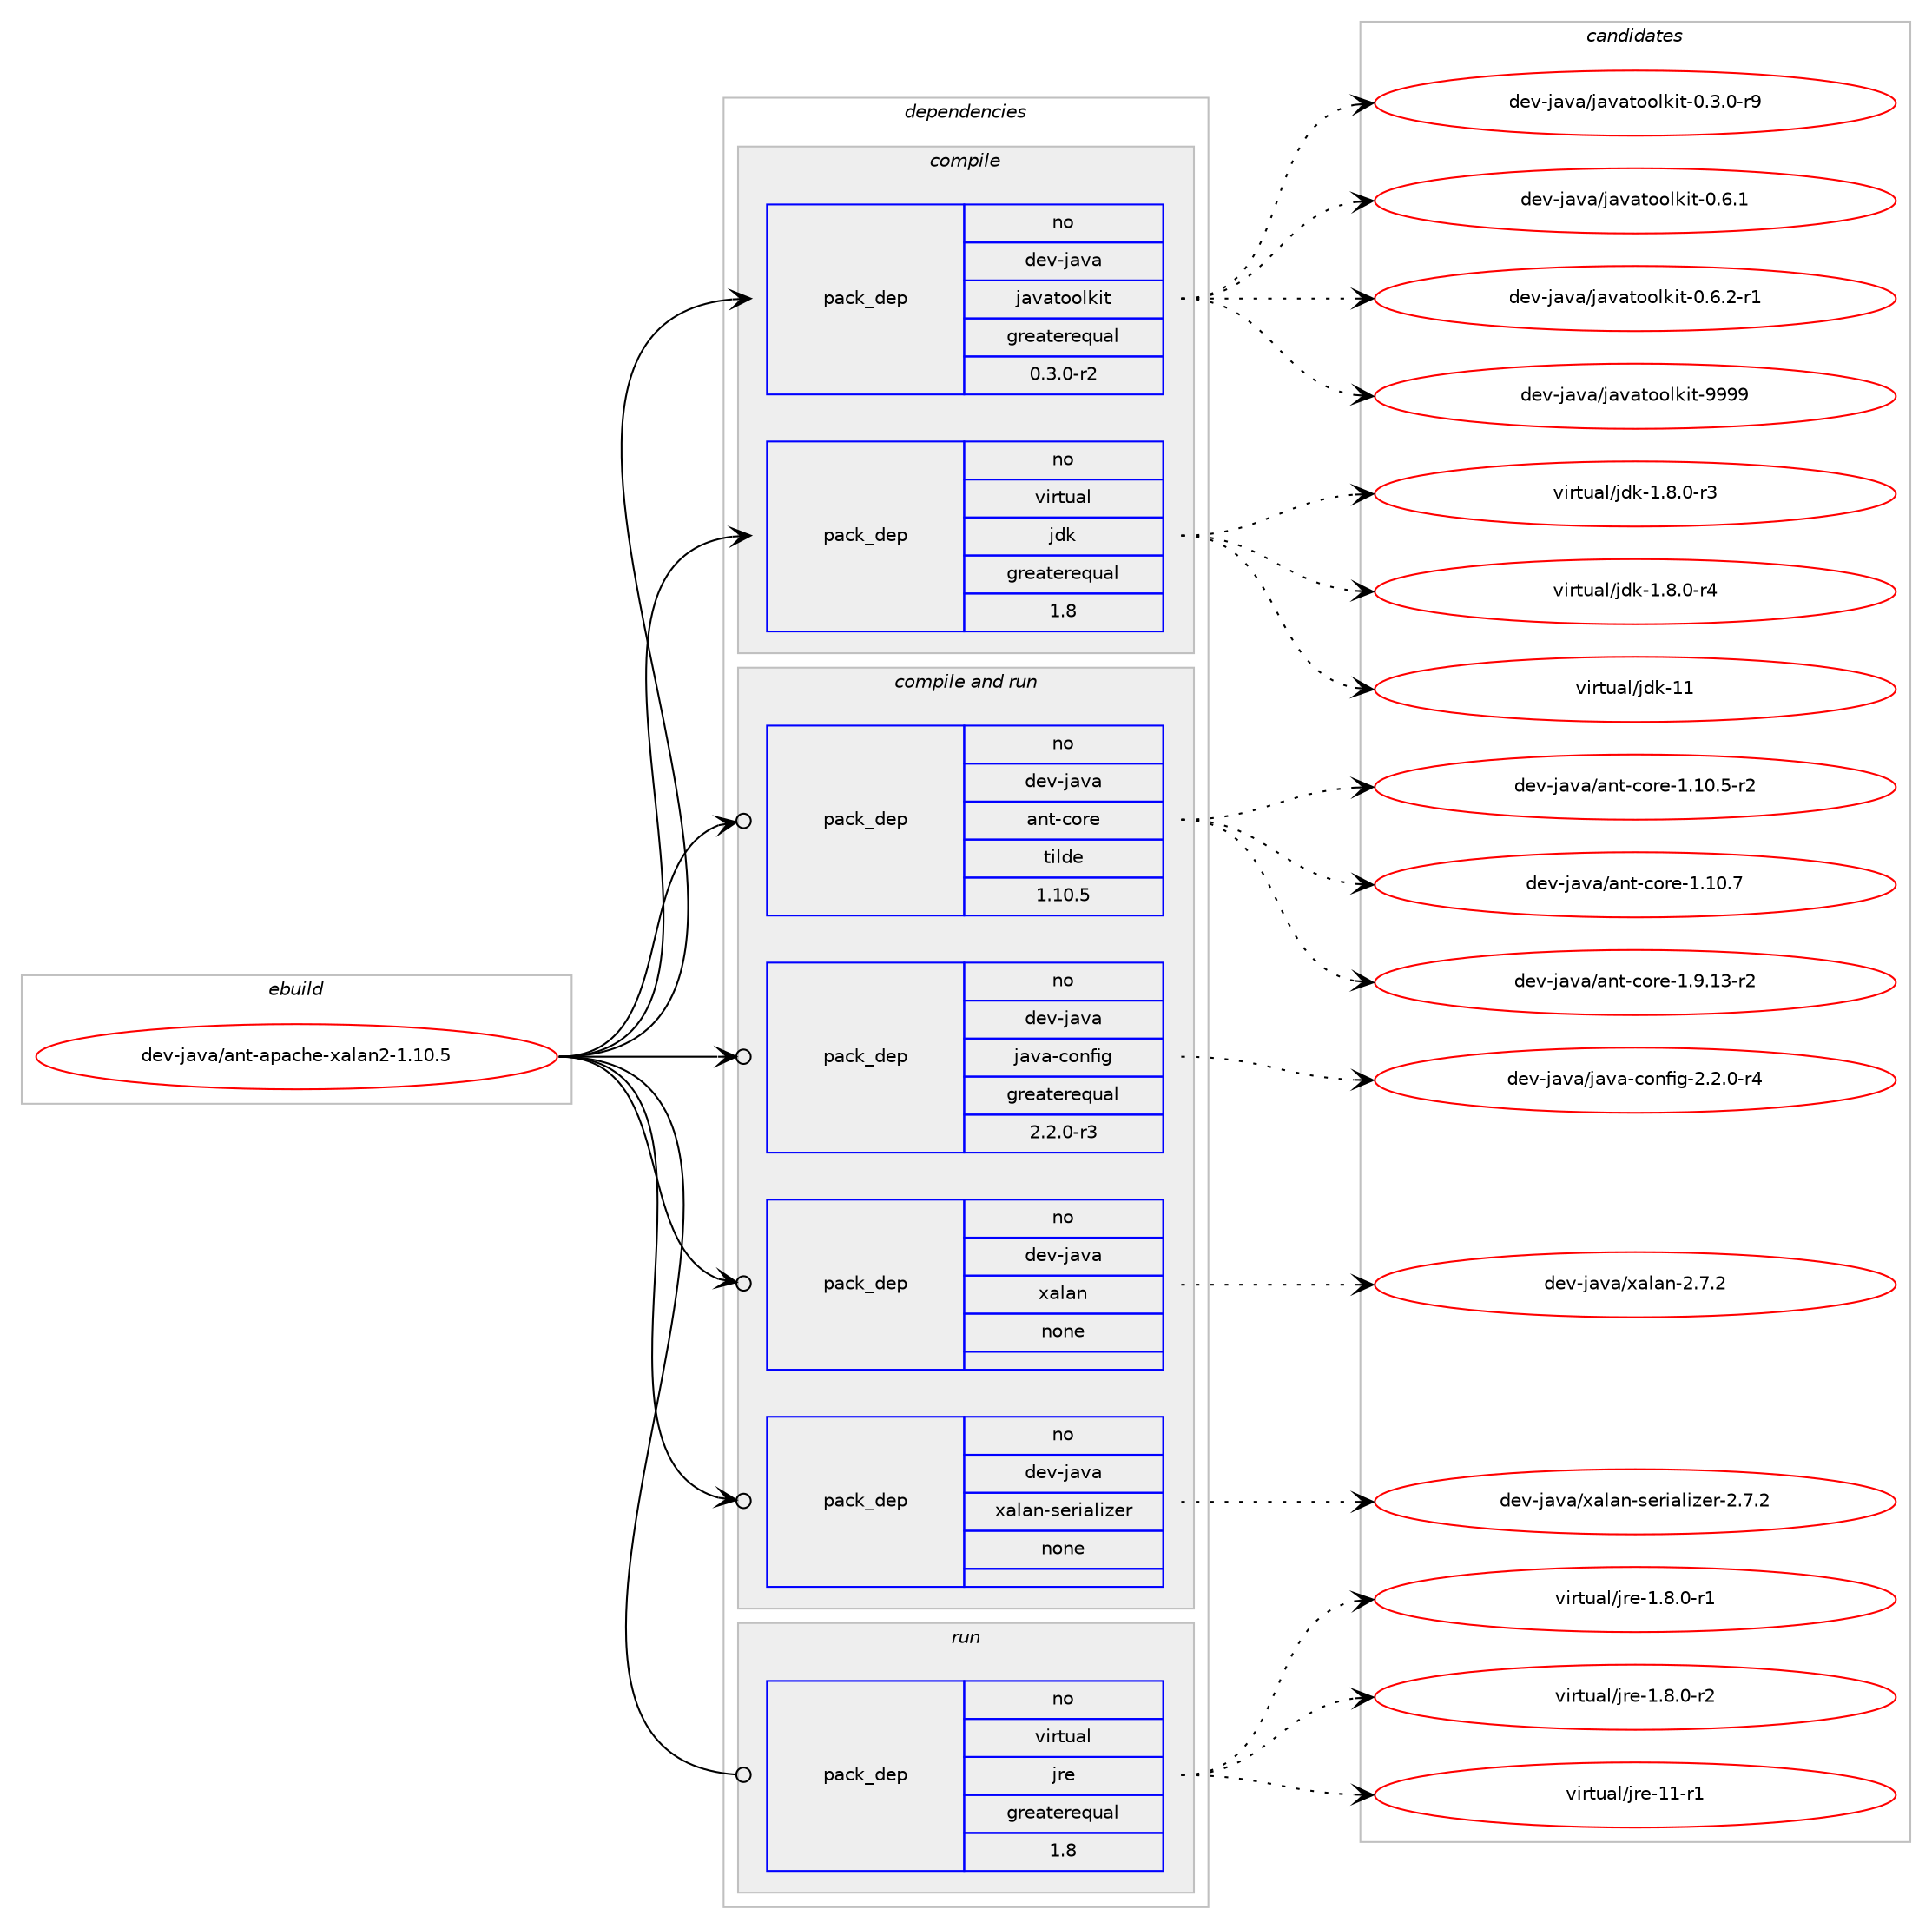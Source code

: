 digraph prolog {

# *************
# Graph options
# *************

newrank=true;
concentrate=true;
compound=true;
graph [rankdir=LR,fontname=Helvetica,fontsize=10,ranksep=1.5];#, ranksep=2.5, nodesep=0.2];
edge  [arrowhead=vee];
node  [fontname=Helvetica,fontsize=10];

# **********
# The ebuild
# **********

subgraph cluster_leftcol {
color=gray;
rank=same;
label=<<i>ebuild</i>>;
id [label="dev-java/ant-apache-xalan2-1.10.5", color=red, width=4, href="../dev-java/ant-apache-xalan2-1.10.5.svg"];
}

# ****************
# The dependencies
# ****************

subgraph cluster_midcol {
color=gray;
label=<<i>dependencies</i>>;
subgraph cluster_compile {
fillcolor="#eeeeee";
style=filled;
label=<<i>compile</i>>;
subgraph pack410972 {
dependency550690 [label=<<TABLE BORDER="0" CELLBORDER="1" CELLSPACING="0" CELLPADDING="4" WIDTH="220"><TR><TD ROWSPAN="6" CELLPADDING="30">pack_dep</TD></TR><TR><TD WIDTH="110">no</TD></TR><TR><TD>dev-java</TD></TR><TR><TD>javatoolkit</TD></TR><TR><TD>greaterequal</TD></TR><TR><TD>0.3.0-r2</TD></TR></TABLE>>, shape=none, color=blue];
}
id:e -> dependency550690:w [weight=20,style="solid",arrowhead="vee"];
subgraph pack410973 {
dependency550691 [label=<<TABLE BORDER="0" CELLBORDER="1" CELLSPACING="0" CELLPADDING="4" WIDTH="220"><TR><TD ROWSPAN="6" CELLPADDING="30">pack_dep</TD></TR><TR><TD WIDTH="110">no</TD></TR><TR><TD>virtual</TD></TR><TR><TD>jdk</TD></TR><TR><TD>greaterequal</TD></TR><TR><TD>1.8</TD></TR></TABLE>>, shape=none, color=blue];
}
id:e -> dependency550691:w [weight=20,style="solid",arrowhead="vee"];
}
subgraph cluster_compileandrun {
fillcolor="#eeeeee";
style=filled;
label=<<i>compile and run</i>>;
subgraph pack410974 {
dependency550692 [label=<<TABLE BORDER="0" CELLBORDER="1" CELLSPACING="0" CELLPADDING="4" WIDTH="220"><TR><TD ROWSPAN="6" CELLPADDING="30">pack_dep</TD></TR><TR><TD WIDTH="110">no</TD></TR><TR><TD>dev-java</TD></TR><TR><TD>ant-core</TD></TR><TR><TD>tilde</TD></TR><TR><TD>1.10.5</TD></TR></TABLE>>, shape=none, color=blue];
}
id:e -> dependency550692:w [weight=20,style="solid",arrowhead="odotvee"];
subgraph pack410975 {
dependency550693 [label=<<TABLE BORDER="0" CELLBORDER="1" CELLSPACING="0" CELLPADDING="4" WIDTH="220"><TR><TD ROWSPAN="6" CELLPADDING="30">pack_dep</TD></TR><TR><TD WIDTH="110">no</TD></TR><TR><TD>dev-java</TD></TR><TR><TD>java-config</TD></TR><TR><TD>greaterequal</TD></TR><TR><TD>2.2.0-r3</TD></TR></TABLE>>, shape=none, color=blue];
}
id:e -> dependency550693:w [weight=20,style="solid",arrowhead="odotvee"];
subgraph pack410976 {
dependency550694 [label=<<TABLE BORDER="0" CELLBORDER="1" CELLSPACING="0" CELLPADDING="4" WIDTH="220"><TR><TD ROWSPAN="6" CELLPADDING="30">pack_dep</TD></TR><TR><TD WIDTH="110">no</TD></TR><TR><TD>dev-java</TD></TR><TR><TD>xalan</TD></TR><TR><TD>none</TD></TR><TR><TD></TD></TR></TABLE>>, shape=none, color=blue];
}
id:e -> dependency550694:w [weight=20,style="solid",arrowhead="odotvee"];
subgraph pack410977 {
dependency550695 [label=<<TABLE BORDER="0" CELLBORDER="1" CELLSPACING="0" CELLPADDING="4" WIDTH="220"><TR><TD ROWSPAN="6" CELLPADDING="30">pack_dep</TD></TR><TR><TD WIDTH="110">no</TD></TR><TR><TD>dev-java</TD></TR><TR><TD>xalan-serializer</TD></TR><TR><TD>none</TD></TR><TR><TD></TD></TR></TABLE>>, shape=none, color=blue];
}
id:e -> dependency550695:w [weight=20,style="solid",arrowhead="odotvee"];
}
subgraph cluster_run {
fillcolor="#eeeeee";
style=filled;
label=<<i>run</i>>;
subgraph pack410978 {
dependency550696 [label=<<TABLE BORDER="0" CELLBORDER="1" CELLSPACING="0" CELLPADDING="4" WIDTH="220"><TR><TD ROWSPAN="6" CELLPADDING="30">pack_dep</TD></TR><TR><TD WIDTH="110">no</TD></TR><TR><TD>virtual</TD></TR><TR><TD>jre</TD></TR><TR><TD>greaterequal</TD></TR><TR><TD>1.8</TD></TR></TABLE>>, shape=none, color=blue];
}
id:e -> dependency550696:w [weight=20,style="solid",arrowhead="odot"];
}
}

# **************
# The candidates
# **************

subgraph cluster_choices {
rank=same;
color=gray;
label=<<i>candidates</i>>;

subgraph choice410972 {
color=black;
nodesep=1;
choice1001011184510697118974710697118971161111111081071051164548465146484511457 [label="dev-java/javatoolkit-0.3.0-r9", color=red, width=4,href="../dev-java/javatoolkit-0.3.0-r9.svg"];
choice100101118451069711897471069711897116111111108107105116454846544649 [label="dev-java/javatoolkit-0.6.1", color=red, width=4,href="../dev-java/javatoolkit-0.6.1.svg"];
choice1001011184510697118974710697118971161111111081071051164548465446504511449 [label="dev-java/javatoolkit-0.6.2-r1", color=red, width=4,href="../dev-java/javatoolkit-0.6.2-r1.svg"];
choice1001011184510697118974710697118971161111111081071051164557575757 [label="dev-java/javatoolkit-9999", color=red, width=4,href="../dev-java/javatoolkit-9999.svg"];
dependency550690:e -> choice1001011184510697118974710697118971161111111081071051164548465146484511457:w [style=dotted,weight="100"];
dependency550690:e -> choice100101118451069711897471069711897116111111108107105116454846544649:w [style=dotted,weight="100"];
dependency550690:e -> choice1001011184510697118974710697118971161111111081071051164548465446504511449:w [style=dotted,weight="100"];
dependency550690:e -> choice1001011184510697118974710697118971161111111081071051164557575757:w [style=dotted,weight="100"];
}
subgraph choice410973 {
color=black;
nodesep=1;
choice11810511411611797108471061001074549465646484511451 [label="virtual/jdk-1.8.0-r3", color=red, width=4,href="../virtual/jdk-1.8.0-r3.svg"];
choice11810511411611797108471061001074549465646484511452 [label="virtual/jdk-1.8.0-r4", color=red, width=4,href="../virtual/jdk-1.8.0-r4.svg"];
choice1181051141161179710847106100107454949 [label="virtual/jdk-11", color=red, width=4,href="../virtual/jdk-11.svg"];
dependency550691:e -> choice11810511411611797108471061001074549465646484511451:w [style=dotted,weight="100"];
dependency550691:e -> choice11810511411611797108471061001074549465646484511452:w [style=dotted,weight="100"];
dependency550691:e -> choice1181051141161179710847106100107454949:w [style=dotted,weight="100"];
}
subgraph choice410974 {
color=black;
nodesep=1;
choice10010111845106971189747971101164599111114101454946494846534511450 [label="dev-java/ant-core-1.10.5-r2", color=red, width=4,href="../dev-java/ant-core-1.10.5-r2.svg"];
choice1001011184510697118974797110116459911111410145494649484655 [label="dev-java/ant-core-1.10.7", color=red, width=4,href="../dev-java/ant-core-1.10.7.svg"];
choice10010111845106971189747971101164599111114101454946574649514511450 [label="dev-java/ant-core-1.9.13-r2", color=red, width=4,href="../dev-java/ant-core-1.9.13-r2.svg"];
dependency550692:e -> choice10010111845106971189747971101164599111114101454946494846534511450:w [style=dotted,weight="100"];
dependency550692:e -> choice1001011184510697118974797110116459911111410145494649484655:w [style=dotted,weight="100"];
dependency550692:e -> choice10010111845106971189747971101164599111114101454946574649514511450:w [style=dotted,weight="100"];
}
subgraph choice410975 {
color=black;
nodesep=1;
choice10010111845106971189747106971189745991111101021051034550465046484511452 [label="dev-java/java-config-2.2.0-r4", color=red, width=4,href="../dev-java/java-config-2.2.0-r4.svg"];
dependency550693:e -> choice10010111845106971189747106971189745991111101021051034550465046484511452:w [style=dotted,weight="100"];
}
subgraph choice410976 {
color=black;
nodesep=1;
choice100101118451069711897471209710897110455046554650 [label="dev-java/xalan-2.7.2", color=red, width=4,href="../dev-java/xalan-2.7.2.svg"];
dependency550694:e -> choice100101118451069711897471209710897110455046554650:w [style=dotted,weight="100"];
}
subgraph choice410977 {
color=black;
nodesep=1;
choice1001011184510697118974712097108971104511510111410597108105122101114455046554650 [label="dev-java/xalan-serializer-2.7.2", color=red, width=4,href="../dev-java/xalan-serializer-2.7.2.svg"];
dependency550695:e -> choice1001011184510697118974712097108971104511510111410597108105122101114455046554650:w [style=dotted,weight="100"];
}
subgraph choice410978 {
color=black;
nodesep=1;
choice11810511411611797108471061141014549465646484511449 [label="virtual/jre-1.8.0-r1", color=red, width=4,href="../virtual/jre-1.8.0-r1.svg"];
choice11810511411611797108471061141014549465646484511450 [label="virtual/jre-1.8.0-r2", color=red, width=4,href="../virtual/jre-1.8.0-r2.svg"];
choice11810511411611797108471061141014549494511449 [label="virtual/jre-11-r1", color=red, width=4,href="../virtual/jre-11-r1.svg"];
dependency550696:e -> choice11810511411611797108471061141014549465646484511449:w [style=dotted,weight="100"];
dependency550696:e -> choice11810511411611797108471061141014549465646484511450:w [style=dotted,weight="100"];
dependency550696:e -> choice11810511411611797108471061141014549494511449:w [style=dotted,weight="100"];
}
}

}
